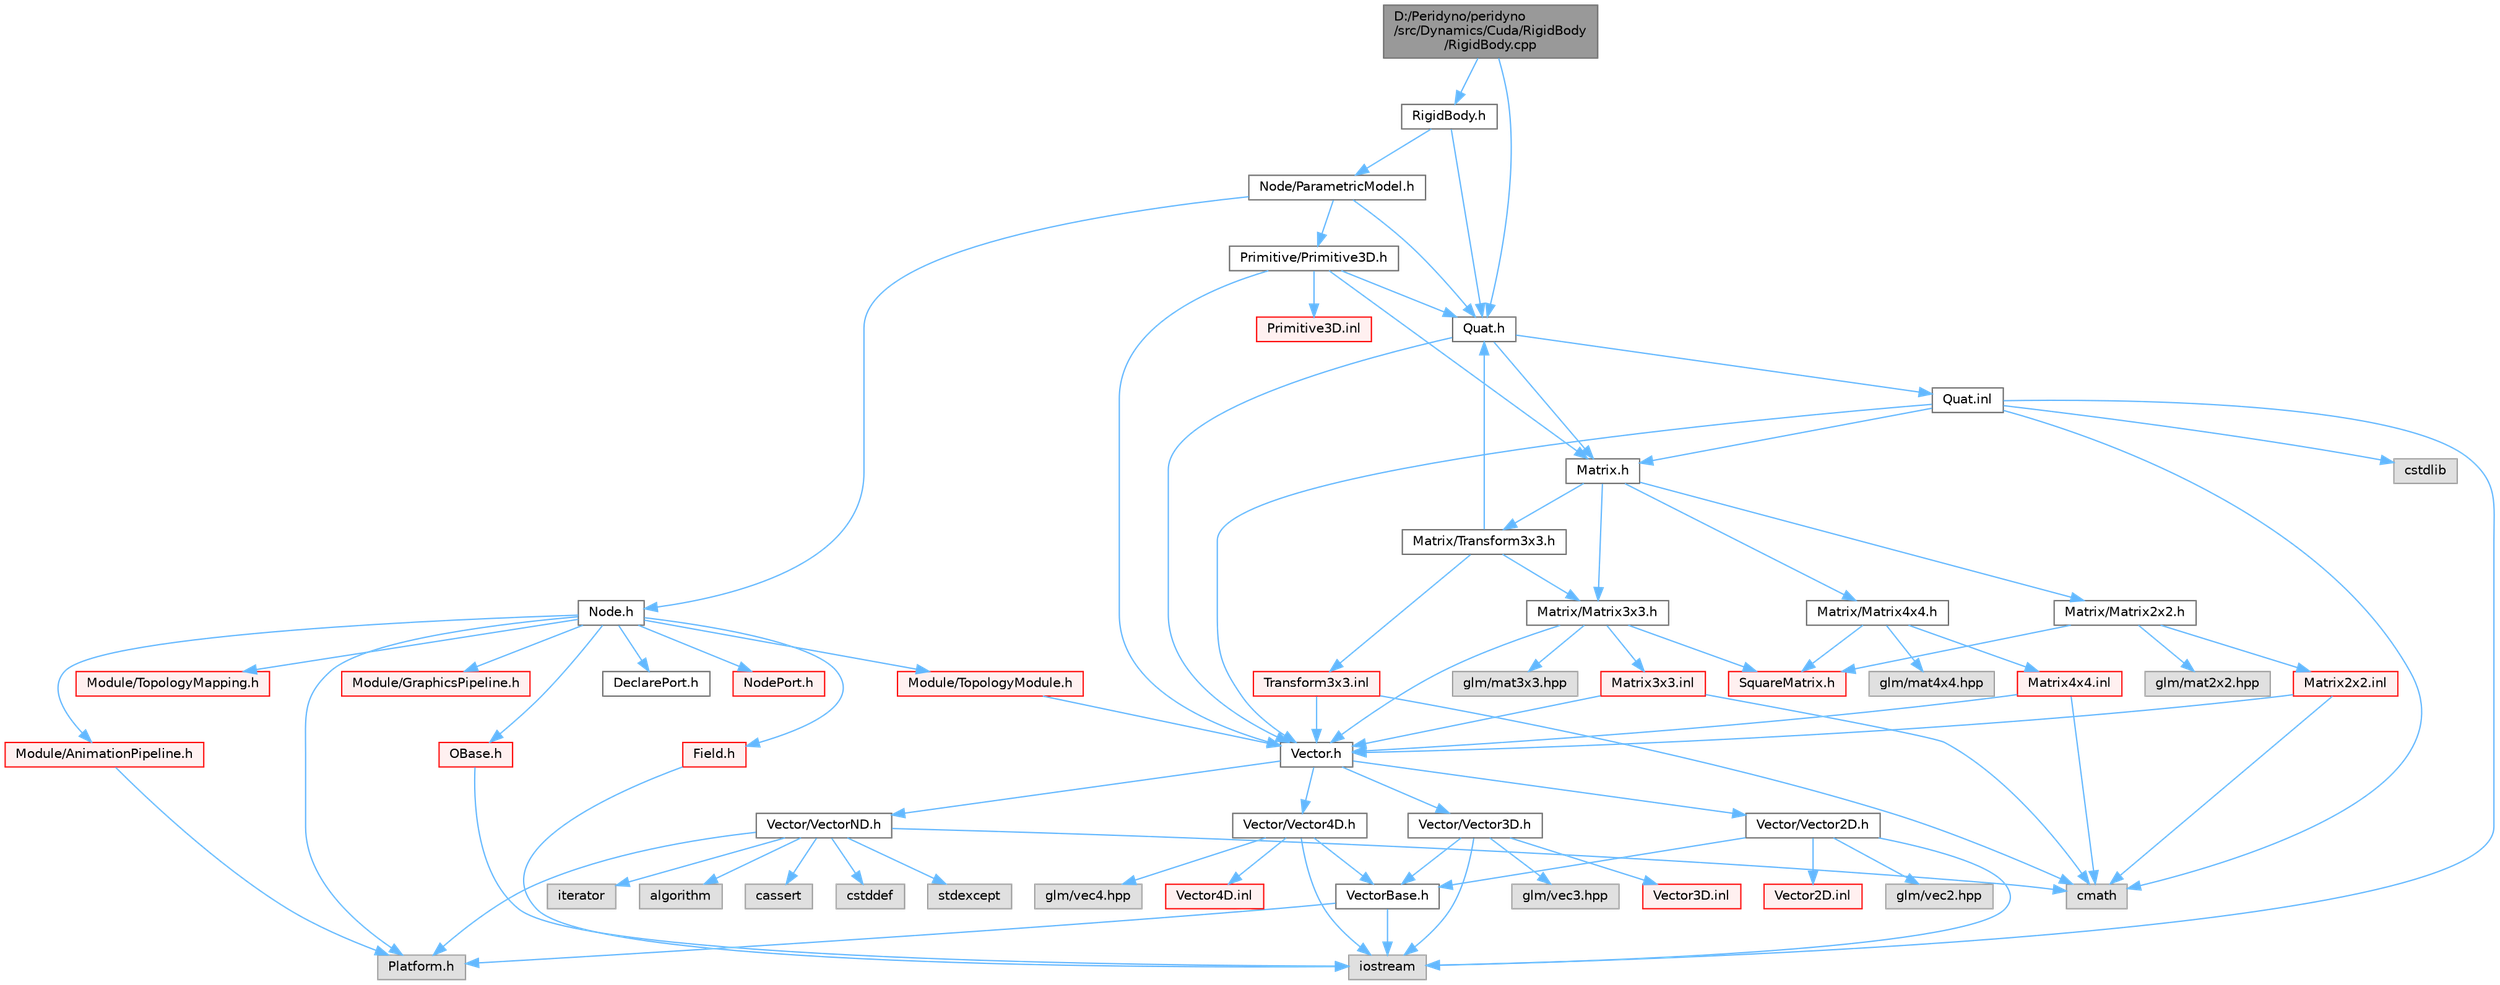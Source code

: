 digraph "D:/Peridyno/peridyno/src/Dynamics/Cuda/RigidBody/RigidBody.cpp"
{
 // LATEX_PDF_SIZE
  bgcolor="transparent";
  edge [fontname=Helvetica,fontsize=10,labelfontname=Helvetica,labelfontsize=10];
  node [fontname=Helvetica,fontsize=10,shape=box,height=0.2,width=0.4];
  Node1 [id="Node000001",label="D:/Peridyno/peridyno\l/src/Dynamics/Cuda/RigidBody\l/RigidBody.cpp",height=0.2,width=0.4,color="gray40", fillcolor="grey60", style="filled", fontcolor="black",tooltip=" "];
  Node1 -> Node2 [id="edge1_Node000001_Node000002",color="steelblue1",style="solid",tooltip=" "];
  Node2 [id="Node000002",label="RigidBody.h",height=0.2,width=0.4,color="grey40", fillcolor="white", style="filled",URL="$_rigid_body_8h.html",tooltip=" "];
  Node2 -> Node3 [id="edge2_Node000002_Node000003",color="steelblue1",style="solid",tooltip=" "];
  Node3 [id="Node000003",label="Node/ParametricModel.h",height=0.2,width=0.4,color="grey40", fillcolor="white", style="filled",URL="$_parametric_model_8h.html",tooltip=" "];
  Node3 -> Node4 [id="edge3_Node000003_Node000004",color="steelblue1",style="solid",tooltip=" "];
  Node4 [id="Node000004",label="Node.h",height=0.2,width=0.4,color="grey40", fillcolor="white", style="filled",URL="$_node_8h.html",tooltip=" "];
  Node4 -> Node5 [id="edge4_Node000004_Node000005",color="steelblue1",style="solid",tooltip=" "];
  Node5 [id="Node000005",label="OBase.h",height=0.2,width=0.4,color="red", fillcolor="#FFF0F0", style="filled",URL="$_o_base_8h.html",tooltip=" "];
  Node5 -> Node6 [id="edge5_Node000005_Node000006",color="steelblue1",style="solid",tooltip=" "];
  Node6 [id="Node000006",label="iostream",height=0.2,width=0.4,color="grey60", fillcolor="#E0E0E0", style="filled",tooltip=" "];
  Node4 -> Node17 [id="edge6_Node000004_Node000017",color="steelblue1",style="solid",tooltip=" "];
  Node17 [id="Node000017",label="Field.h",height=0.2,width=0.4,color="red", fillcolor="#FFF0F0", style="filled",URL="$_field_8h.html",tooltip=" "];
  Node17 -> Node6 [id="edge7_Node000017_Node000006",color="steelblue1",style="solid",tooltip=" "];
  Node4 -> Node8 [id="edge8_Node000004_Node000008",color="steelblue1",style="solid",tooltip=" "];
  Node8 [id="Node000008",label="Platform.h",height=0.2,width=0.4,color="grey60", fillcolor="#E0E0E0", style="filled",tooltip=" "];
  Node4 -> Node70 [id="edge9_Node000004_Node000070",color="steelblue1",style="solid",tooltip=" "];
  Node70 [id="Node000070",label="DeclarePort.h",height=0.2,width=0.4,color="grey40", fillcolor="white", style="filled",URL="$_declare_port_8h.html",tooltip=" "];
  Node4 -> Node71 [id="edge10_Node000004_Node000071",color="steelblue1",style="solid",tooltip=" "];
  Node71 [id="Node000071",label="NodePort.h",height=0.2,width=0.4,color="red", fillcolor="#FFF0F0", style="filled",URL="$_node_port_8h.html",tooltip=" "];
  Node4 -> Node72 [id="edge11_Node000004_Node000072",color="steelblue1",style="solid",tooltip=" "];
  Node72 [id="Node000072",label="Module/TopologyModule.h",height=0.2,width=0.4,color="red", fillcolor="#FFF0F0", style="filled",URL="$_topology_module_8h.html",tooltip=" "];
  Node72 -> Node33 [id="edge12_Node000072_Node000033",color="steelblue1",style="solid",tooltip=" "];
  Node33 [id="Node000033",label="Vector.h",height=0.2,width=0.4,color="grey40", fillcolor="white", style="filled",URL="$_vector_8h.html",tooltip=" "];
  Node33 -> Node34 [id="edge13_Node000033_Node000034",color="steelblue1",style="solid",tooltip=" "];
  Node34 [id="Node000034",label="Vector/Vector2D.h",height=0.2,width=0.4,color="grey40", fillcolor="white", style="filled",URL="$_vector2_d_8h.html",tooltip=" "];
  Node34 -> Node35 [id="edge14_Node000034_Node000035",color="steelblue1",style="solid",tooltip=" "];
  Node35 [id="Node000035",label="glm/vec2.hpp",height=0.2,width=0.4,color="grey60", fillcolor="#E0E0E0", style="filled",tooltip=" "];
  Node34 -> Node6 [id="edge15_Node000034_Node000006",color="steelblue1",style="solid",tooltip=" "];
  Node34 -> Node36 [id="edge16_Node000034_Node000036",color="steelblue1",style="solid",tooltip=" "];
  Node36 [id="Node000036",label="VectorBase.h",height=0.2,width=0.4,color="grey40", fillcolor="white", style="filled",URL="$_vector_base_8h.html",tooltip=" "];
  Node36 -> Node6 [id="edge17_Node000036_Node000006",color="steelblue1",style="solid",tooltip=" "];
  Node36 -> Node8 [id="edge18_Node000036_Node000008",color="steelblue1",style="solid",tooltip=" "];
  Node34 -> Node37 [id="edge19_Node000034_Node000037",color="steelblue1",style="solid",tooltip=" "];
  Node37 [id="Node000037",label="Vector2D.inl",height=0.2,width=0.4,color="red", fillcolor="#FFF0F0", style="filled",URL="$_vector2_d_8inl.html",tooltip=" "];
  Node33 -> Node40 [id="edge20_Node000033_Node000040",color="steelblue1",style="solid",tooltip=" "];
  Node40 [id="Node000040",label="Vector/Vector3D.h",height=0.2,width=0.4,color="grey40", fillcolor="white", style="filled",URL="$_vector3_d_8h.html",tooltip=" "];
  Node40 -> Node41 [id="edge21_Node000040_Node000041",color="steelblue1",style="solid",tooltip=" "];
  Node41 [id="Node000041",label="glm/vec3.hpp",height=0.2,width=0.4,color="grey60", fillcolor="#E0E0E0", style="filled",tooltip=" "];
  Node40 -> Node6 [id="edge22_Node000040_Node000006",color="steelblue1",style="solid",tooltip=" "];
  Node40 -> Node36 [id="edge23_Node000040_Node000036",color="steelblue1",style="solid",tooltip=" "];
  Node40 -> Node42 [id="edge24_Node000040_Node000042",color="steelblue1",style="solid",tooltip=" "];
  Node42 [id="Node000042",label="Vector3D.inl",height=0.2,width=0.4,color="red", fillcolor="#FFF0F0", style="filled",URL="$_vector3_d_8inl.html",tooltip=" "];
  Node33 -> Node43 [id="edge25_Node000033_Node000043",color="steelblue1",style="solid",tooltip=" "];
  Node43 [id="Node000043",label="Vector/Vector4D.h",height=0.2,width=0.4,color="grey40", fillcolor="white", style="filled",URL="$_vector4_d_8h.html",tooltip=" "];
  Node43 -> Node44 [id="edge26_Node000043_Node000044",color="steelblue1",style="solid",tooltip=" "];
  Node44 [id="Node000044",label="glm/vec4.hpp",height=0.2,width=0.4,color="grey60", fillcolor="#E0E0E0", style="filled",tooltip=" "];
  Node43 -> Node6 [id="edge27_Node000043_Node000006",color="steelblue1",style="solid",tooltip=" "];
  Node43 -> Node36 [id="edge28_Node000043_Node000036",color="steelblue1",style="solid",tooltip=" "];
  Node43 -> Node45 [id="edge29_Node000043_Node000045",color="steelblue1",style="solid",tooltip=" "];
  Node45 [id="Node000045",label="Vector4D.inl",height=0.2,width=0.4,color="red", fillcolor="#FFF0F0", style="filled",URL="$_vector4_d_8inl.html",tooltip=" "];
  Node33 -> Node46 [id="edge30_Node000033_Node000046",color="steelblue1",style="solid",tooltip=" "];
  Node46 [id="Node000046",label="Vector/VectorND.h",height=0.2,width=0.4,color="grey40", fillcolor="white", style="filled",URL="$_vector_n_d_8h.html",tooltip=" "];
  Node46 -> Node47 [id="edge31_Node000046_Node000047",color="steelblue1",style="solid",tooltip=" "];
  Node47 [id="Node000047",label="cstddef",height=0.2,width=0.4,color="grey60", fillcolor="#E0E0E0", style="filled",tooltip=" "];
  Node46 -> Node48 [id="edge32_Node000046_Node000048",color="steelblue1",style="solid",tooltip=" "];
  Node48 [id="Node000048",label="stdexcept",height=0.2,width=0.4,color="grey60", fillcolor="#E0E0E0", style="filled",tooltip=" "];
  Node46 -> Node49 [id="edge33_Node000046_Node000049",color="steelblue1",style="solid",tooltip=" "];
  Node49 [id="Node000049",label="iterator",height=0.2,width=0.4,color="grey60", fillcolor="#E0E0E0", style="filled",tooltip=" "];
  Node46 -> Node50 [id="edge34_Node000046_Node000050",color="steelblue1",style="solid",tooltip=" "];
  Node50 [id="Node000050",label="algorithm",height=0.2,width=0.4,color="grey60", fillcolor="#E0E0E0", style="filled",tooltip=" "];
  Node46 -> Node25 [id="edge35_Node000046_Node000025",color="steelblue1",style="solid",tooltip=" "];
  Node25 [id="Node000025",label="cmath",height=0.2,width=0.4,color="grey60", fillcolor="#E0E0E0", style="filled",tooltip=" "];
  Node46 -> Node21 [id="edge36_Node000046_Node000021",color="steelblue1",style="solid",tooltip=" "];
  Node21 [id="Node000021",label="cassert",height=0.2,width=0.4,color="grey60", fillcolor="#E0E0E0", style="filled",tooltip=" "];
  Node46 -> Node8 [id="edge37_Node000046_Node000008",color="steelblue1",style="solid",tooltip=" "];
  Node4 -> Node93 [id="edge38_Node000004_Node000093",color="steelblue1",style="solid",tooltip=" "];
  Node93 [id="Node000093",label="Module/TopologyMapping.h",height=0.2,width=0.4,color="red", fillcolor="#FFF0F0", style="filled",URL="$_topology_mapping_8h.html",tooltip=" "];
  Node4 -> Node94 [id="edge39_Node000004_Node000094",color="steelblue1",style="solid",tooltip=" "];
  Node94 [id="Node000094",label="Module/AnimationPipeline.h",height=0.2,width=0.4,color="red", fillcolor="#FFF0F0", style="filled",URL="$_animation_pipeline_8h.html",tooltip=" "];
  Node94 -> Node8 [id="edge40_Node000094_Node000008",color="steelblue1",style="solid",tooltip=" "];
  Node4 -> Node96 [id="edge41_Node000004_Node000096",color="steelblue1",style="solid",tooltip=" "];
  Node96 [id="Node000096",label="Module/GraphicsPipeline.h",height=0.2,width=0.4,color="red", fillcolor="#FFF0F0", style="filled",URL="$_graphics_pipeline_8h.html",tooltip=" "];
  Node3 -> Node64 [id="edge42_Node000003_Node000064",color="steelblue1",style="solid",tooltip=" "];
  Node64 [id="Node000064",label="Quat.h",height=0.2,width=0.4,color="grey40", fillcolor="white", style="filled",URL="$_quat_8h.html",tooltip="Implementation of quaternion."];
  Node64 -> Node33 [id="edge43_Node000064_Node000033",color="steelblue1",style="solid",tooltip=" "];
  Node64 -> Node51 [id="edge44_Node000064_Node000051",color="steelblue1",style="solid",tooltip=" "];
  Node51 [id="Node000051",label="Matrix.h",height=0.2,width=0.4,color="grey40", fillcolor="white", style="filled",URL="$_matrix_8h.html",tooltip=" "];
  Node51 -> Node52 [id="edge45_Node000051_Node000052",color="steelblue1",style="solid",tooltip=" "];
  Node52 [id="Node000052",label="Matrix/Matrix2x2.h",height=0.2,width=0.4,color="grey40", fillcolor="white", style="filled",URL="$_matrix2x2_8h.html",tooltip=" "];
  Node52 -> Node53 [id="edge46_Node000052_Node000053",color="steelblue1",style="solid",tooltip=" "];
  Node53 [id="Node000053",label="glm/mat2x2.hpp",height=0.2,width=0.4,color="grey60", fillcolor="#E0E0E0", style="filled",tooltip=" "];
  Node52 -> Node54 [id="edge47_Node000052_Node000054",color="steelblue1",style="solid",tooltip=" "];
  Node54 [id="Node000054",label="SquareMatrix.h",height=0.2,width=0.4,color="red", fillcolor="#FFF0F0", style="filled",URL="$_square_matrix_8h.html",tooltip=" "];
  Node52 -> Node56 [id="edge48_Node000052_Node000056",color="steelblue1",style="solid",tooltip=" "];
  Node56 [id="Node000056",label="Matrix2x2.inl",height=0.2,width=0.4,color="red", fillcolor="#FFF0F0", style="filled",URL="$_matrix2x2_8inl.html",tooltip=" "];
  Node56 -> Node25 [id="edge49_Node000056_Node000025",color="steelblue1",style="solid",tooltip=" "];
  Node56 -> Node33 [id="edge50_Node000056_Node000033",color="steelblue1",style="solid",tooltip=" "];
  Node51 -> Node57 [id="edge51_Node000051_Node000057",color="steelblue1",style="solid",tooltip=" "];
  Node57 [id="Node000057",label="Matrix/Matrix3x3.h",height=0.2,width=0.4,color="grey40", fillcolor="white", style="filled",URL="$_matrix3x3_8h.html",tooltip=" "];
  Node57 -> Node58 [id="edge52_Node000057_Node000058",color="steelblue1",style="solid",tooltip=" "];
  Node58 [id="Node000058",label="glm/mat3x3.hpp",height=0.2,width=0.4,color="grey60", fillcolor="#E0E0E0", style="filled",tooltip=" "];
  Node57 -> Node33 [id="edge53_Node000057_Node000033",color="steelblue1",style="solid",tooltip=" "];
  Node57 -> Node54 [id="edge54_Node000057_Node000054",color="steelblue1",style="solid",tooltip=" "];
  Node57 -> Node59 [id="edge55_Node000057_Node000059",color="steelblue1",style="solid",tooltip=" "];
  Node59 [id="Node000059",label="Matrix3x3.inl",height=0.2,width=0.4,color="red", fillcolor="#FFF0F0", style="filled",URL="$_matrix3x3_8inl.html",tooltip=" "];
  Node59 -> Node25 [id="edge56_Node000059_Node000025",color="steelblue1",style="solid",tooltip=" "];
  Node59 -> Node33 [id="edge57_Node000059_Node000033",color="steelblue1",style="solid",tooltip=" "];
  Node51 -> Node60 [id="edge58_Node000051_Node000060",color="steelblue1",style="solid",tooltip=" "];
  Node60 [id="Node000060",label="Matrix/Matrix4x4.h",height=0.2,width=0.4,color="grey40", fillcolor="white", style="filled",URL="$_matrix4x4_8h.html",tooltip=" "];
  Node60 -> Node61 [id="edge59_Node000060_Node000061",color="steelblue1",style="solid",tooltip=" "];
  Node61 [id="Node000061",label="glm/mat4x4.hpp",height=0.2,width=0.4,color="grey60", fillcolor="#E0E0E0", style="filled",tooltip=" "];
  Node60 -> Node54 [id="edge60_Node000060_Node000054",color="steelblue1",style="solid",tooltip=" "];
  Node60 -> Node62 [id="edge61_Node000060_Node000062",color="steelblue1",style="solid",tooltip=" "];
  Node62 [id="Node000062",label="Matrix4x4.inl",height=0.2,width=0.4,color="red", fillcolor="#FFF0F0", style="filled",URL="$_matrix4x4_8inl.html",tooltip=" "];
  Node62 -> Node25 [id="edge62_Node000062_Node000025",color="steelblue1",style="solid",tooltip=" "];
  Node62 -> Node33 [id="edge63_Node000062_Node000033",color="steelblue1",style="solid",tooltip=" "];
  Node51 -> Node63 [id="edge64_Node000051_Node000063",color="steelblue1",style="solid",tooltip=" "];
  Node63 [id="Node000063",label="Matrix/Transform3x3.h",height=0.2,width=0.4,color="grey40", fillcolor="white", style="filled",URL="$_transform3x3_8h.html",tooltip=" "];
  Node63 -> Node64 [id="edge65_Node000063_Node000064",color="steelblue1",style="solid",tooltip=" "];
  Node63 -> Node57 [id="edge66_Node000063_Node000057",color="steelblue1",style="solid",tooltip=" "];
  Node63 -> Node67 [id="edge67_Node000063_Node000067",color="steelblue1",style="solid",tooltip=" "];
  Node67 [id="Node000067",label="Transform3x3.inl",height=0.2,width=0.4,color="red", fillcolor="#FFF0F0", style="filled",URL="$_transform3x3_8inl.html",tooltip=" "];
  Node67 -> Node25 [id="edge68_Node000067_Node000025",color="steelblue1",style="solid",tooltip=" "];
  Node67 -> Node33 [id="edge69_Node000067_Node000033",color="steelblue1",style="solid",tooltip=" "];
  Node64 -> Node65 [id="edge70_Node000064_Node000065",color="steelblue1",style="solid",tooltip=" "];
  Node65 [id="Node000065",label="Quat.inl",height=0.2,width=0.4,color="grey40", fillcolor="white", style="filled",URL="$_quat_8inl.html",tooltip=" "];
  Node65 -> Node25 [id="edge71_Node000065_Node000025",color="steelblue1",style="solid",tooltip=" "];
  Node65 -> Node66 [id="edge72_Node000065_Node000066",color="steelblue1",style="solid",tooltip=" "];
  Node66 [id="Node000066",label="cstdlib",height=0.2,width=0.4,color="grey60", fillcolor="#E0E0E0", style="filled",tooltip=" "];
  Node65 -> Node6 [id="edge73_Node000065_Node000006",color="steelblue1",style="solid",tooltip=" "];
  Node65 -> Node33 [id="edge74_Node000065_Node000033",color="steelblue1",style="solid",tooltip=" "];
  Node65 -> Node51 [id="edge75_Node000065_Node000051",color="steelblue1",style="solid",tooltip=" "];
  Node3 -> Node97 [id="edge76_Node000003_Node000097",color="steelblue1",style="solid",tooltip=" "];
  Node97 [id="Node000097",label="Primitive/Primitive3D.h",height=0.2,width=0.4,color="grey40", fillcolor="white", style="filled",URL="$_primitive3_d_8h.html",tooltip=" "];
  Node97 -> Node33 [id="edge77_Node000097_Node000033",color="steelblue1",style="solid",tooltip=" "];
  Node97 -> Node51 [id="edge78_Node000097_Node000051",color="steelblue1",style="solid",tooltip=" "];
  Node97 -> Node64 [id="edge79_Node000097_Node000064",color="steelblue1",style="solid",tooltip=" "];
  Node97 -> Node98 [id="edge80_Node000097_Node000098",color="steelblue1",style="solid",tooltip=" "];
  Node98 [id="Node000098",label="Primitive3D.inl",height=0.2,width=0.4,color="red", fillcolor="#FFF0F0", style="filled",URL="$_primitive3_d_8inl.html",tooltip=" "];
  Node2 -> Node64 [id="edge81_Node000002_Node000064",color="steelblue1",style="solid",tooltip=" "];
  Node1 -> Node64 [id="edge82_Node000001_Node000064",color="steelblue1",style="solid",tooltip=" "];
}
